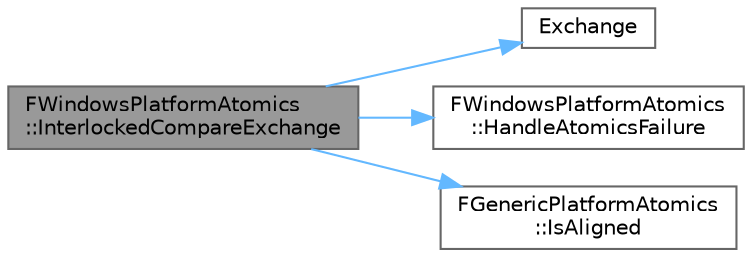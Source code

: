 digraph "FWindowsPlatformAtomics::InterlockedCompareExchange"
{
 // INTERACTIVE_SVG=YES
 // LATEX_PDF_SIZE
  bgcolor="transparent";
  edge [fontname=Helvetica,fontsize=10,labelfontname=Helvetica,labelfontsize=10];
  node [fontname=Helvetica,fontsize=10,shape=box,height=0.2,width=0.4];
  rankdir="LR";
  Node1 [id="Node000001",label="FWindowsPlatformAtomics\l::InterlockedCompareExchange",height=0.2,width=0.4,color="gray40", fillcolor="grey60", style="filled", fontcolor="black",tooltip=" "];
  Node1 -> Node2 [id="edge1_Node000001_Node000002",color="steelblue1",style="solid",tooltip=" "];
  Node2 [id="Node000002",label="Exchange",height=0.2,width=0.4,color="grey40", fillcolor="white", style="filled",URL="$d4/d24/UnrealTemplate_8h.html#a71208fce20d450e8a6365ce781998cc8",tooltip=" "];
  Node1 -> Node3 [id="edge2_Node000001_Node000003",color="steelblue1",style="solid",tooltip=" "];
  Node3 [id="Node000003",label="FWindowsPlatformAtomics\l::HandleAtomicsFailure",height=0.2,width=0.4,color="grey40", fillcolor="white", style="filled",URL="$d8/d6e/structFWindowsPlatformAtomics.html#a6a3f2fa7ef02be812de1ddb0dd5dc28b",tooltip="Handles atomics function failure."];
  Node1 -> Node4 [id="edge3_Node000001_Node000004",color="steelblue1",style="solid",tooltip=" "];
  Node4 [id="Node000004",label="FGenericPlatformAtomics\l::IsAligned",height=0.2,width=0.4,color="grey40", fillcolor="white", style="filled",URL="$d6/d63/structFGenericPlatformAtomics.html#ab8e877b8fce2a983f98fdb752deec498",tooltip="Checks if a pointer is aligned and can be used with atomic functions."];
}
